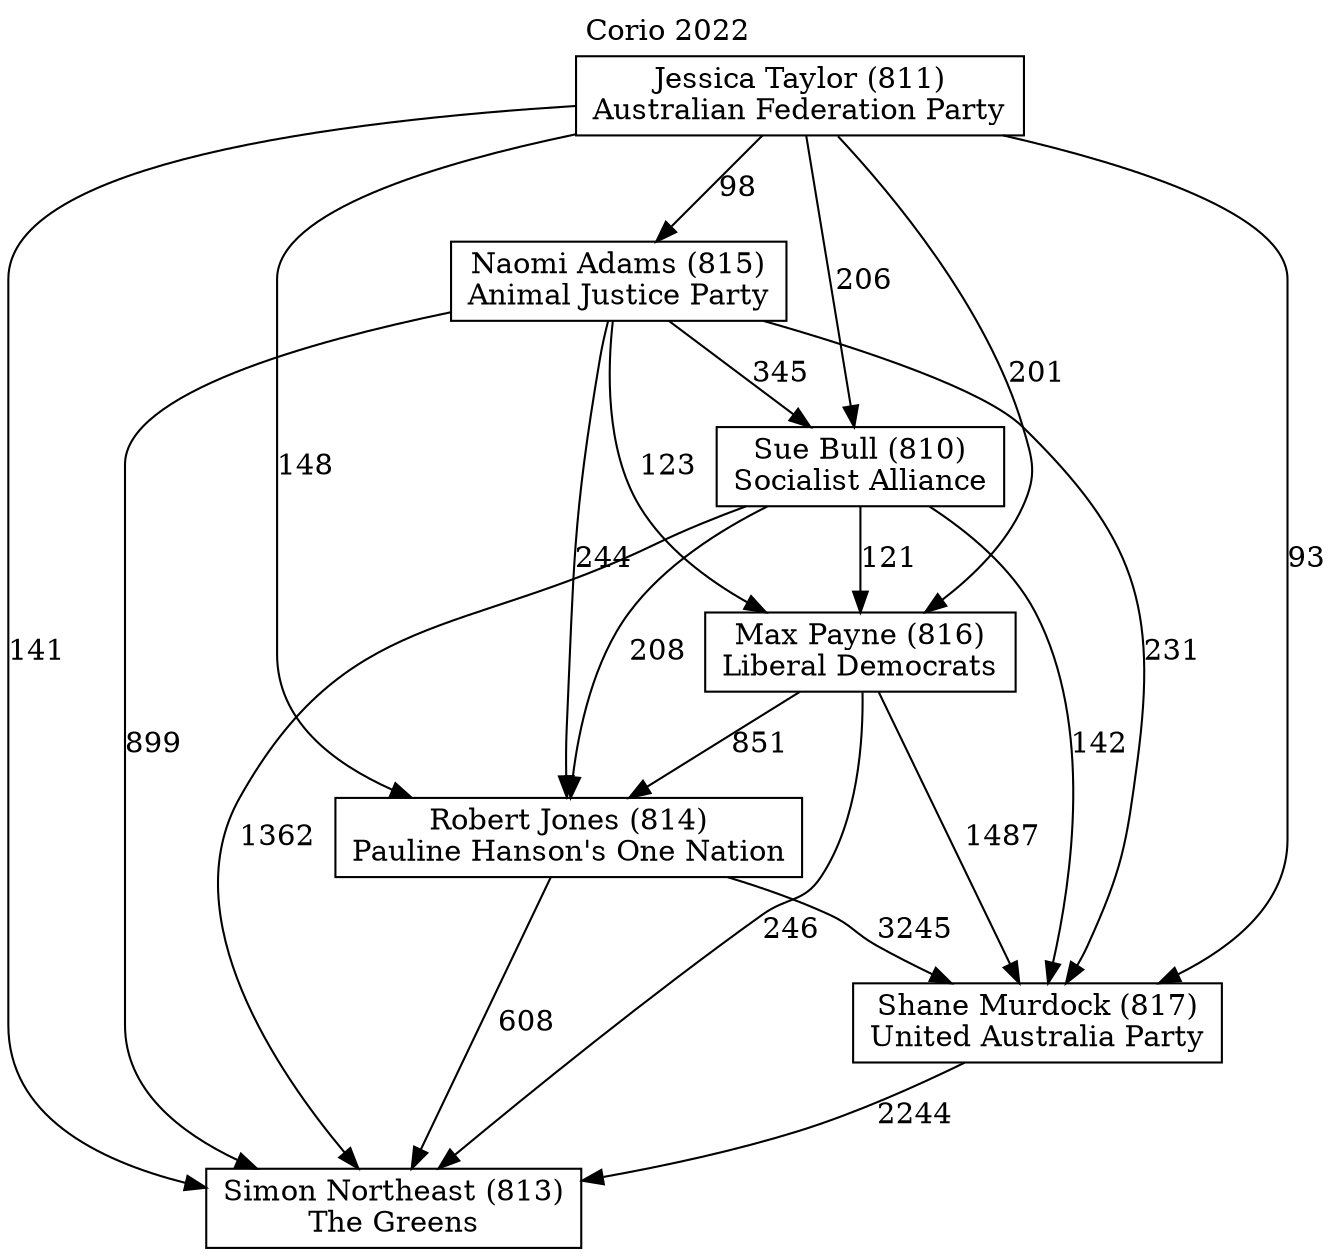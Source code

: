 // House preference flow
digraph "Simon Northeast (813)_Corio_2022" {
	graph [label="Corio 2022" labelloc=t mclimit=10]
	node [shape=box]
	"Jessica Taylor (811)" [label="Jessica Taylor (811)
Australian Federation Party"]
	"Max Payne (816)" [label="Max Payne (816)
Liberal Democrats"]
	"Naomi Adams (815)" [label="Naomi Adams (815)
Animal Justice Party"]
	"Robert Jones (814)" [label="Robert Jones (814)
Pauline Hanson's One Nation"]
	"Shane Murdock (817)" [label="Shane Murdock (817)
United Australia Party"]
	"Simon Northeast (813)" [label="Simon Northeast (813)
The Greens"]
	"Sue Bull (810)" [label="Sue Bull (810)
Socialist Alliance"]
	"Jessica Taylor (811)" -> "Max Payne (816)" [label=201]
	"Jessica Taylor (811)" -> "Naomi Adams (815)" [label=98]
	"Jessica Taylor (811)" -> "Robert Jones (814)" [label=148]
	"Jessica Taylor (811)" -> "Shane Murdock (817)" [label=93]
	"Jessica Taylor (811)" -> "Simon Northeast (813)" [label=141]
	"Jessica Taylor (811)" -> "Sue Bull (810)" [label=206]
	"Max Payne (816)" -> "Robert Jones (814)" [label=851]
	"Max Payne (816)" -> "Shane Murdock (817)" [label=1487]
	"Max Payne (816)" -> "Simon Northeast (813)" [label=246]
	"Naomi Adams (815)" -> "Max Payne (816)" [label=123]
	"Naomi Adams (815)" -> "Robert Jones (814)" [label=244]
	"Naomi Adams (815)" -> "Shane Murdock (817)" [label=231]
	"Naomi Adams (815)" -> "Simon Northeast (813)" [label=899]
	"Naomi Adams (815)" -> "Sue Bull (810)" [label=345]
	"Robert Jones (814)" -> "Shane Murdock (817)" [label=3245]
	"Robert Jones (814)" -> "Simon Northeast (813)" [label=608]
	"Shane Murdock (817)" -> "Simon Northeast (813)" [label=2244]
	"Sue Bull (810)" -> "Max Payne (816)" [label=121]
	"Sue Bull (810)" -> "Robert Jones (814)" [label=208]
	"Sue Bull (810)" -> "Shane Murdock (817)" [label=142]
	"Sue Bull (810)" -> "Simon Northeast (813)" [label=1362]
}
